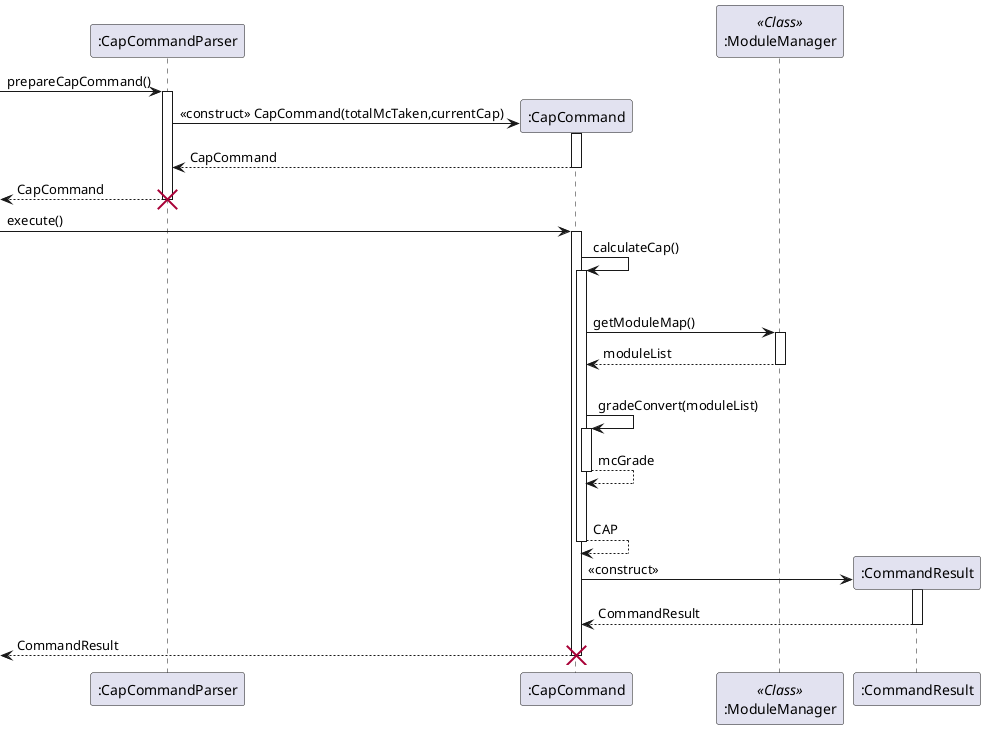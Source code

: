 @startuml

-> ":CapCommandParser" ++ : prepareCapCommand()
    ":CapCommandParser" -> ":CapCommand" ** : <<construct>> CapCommand(totalMcTaken,currentCap)
    activate ":CapCommand"
    return CapCommand
<-- ":CapCommandParser" !! : CapCommand

-> ":CapCommand" ++ : execute()
    ":CapCommand" -> ":CapCommand" ++ : calculateCap()
        |||
        participant ":ModuleManager" as MM << Class >>
        ":CapCommand" -> MM ++ : getModuleMap()
        return moduleList
        |||
        ":CapCommand" -> ":CapCommand" ++ : gradeConvert(moduleList)
        return mcGrade
        |||
    return CAP

    create ":CommandResult"
    ":CapCommand" -> ":CommandResult" ++ : <<construct>>
    return CommandResult
<-- ":CapCommand" !! : CommandResult
@enduml